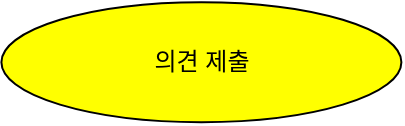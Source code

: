 <mxfile version="26.0.16">
  <diagram name="Page-1" id="0">
    <mxGraphModel dx="974" dy="428" grid="1" gridSize="10" guides="1" tooltips="1" connect="1" arrows="1" fold="1" page="1" pageScale="1" pageWidth="827" pageHeight="1169" math="0" shadow="0">
      <root>
        <!-- 기안자 역할 -->
        <mxCell id="1" value="기안자" style="actor;whiteSpace=wrap;html=1;fillColor=#FFDDDD;strokeColor=#CC0000" vertex="1" connectable="0">
          <mxGeometry x="0.1" y="0.1" width="120" height="60" as="geometry"/>
        </mxCell>
        <!-- 결재자 역할 -->
        <mxCell id="2" value="결재자" style="actor;whiteSpace=wrap;html=1;fillColor=#DDFFDD;strokeColor=#009900" vertex="1" connectable="0">
          <mxGeometry x="0.1" y="0.3" width="120" height="60" as="geometry"/>
        </mxCell>
        <!-- 협조자 역할 -->
        <mxCell id="3" value="협조자" style="actor;whiteSpace=wrap;html=1;fillColor=#FFFFDD;strokeColor=#CCCC00" vertex="1" connectable="0">
          <mxGeometry x="0.1" y="0.5" width="120" height="60" as="geometry"/>
        </mxCell>
        
        <!-- 유스케이스: 기안 문서 작성 -->
        <mxCell id="4" value="기안 문서 작성" style="ellipse;whiteSpace=wrap;html=1;fillColor=#FFFF00;strokeColor=#000000" vertex="1" connectable="0">
          <mxGeometry x="0.4" y="0.1" width="200" height="60" as="geometry"/>
        </mxCell>
        
        <!-- 유스케이스: 결재 순서 설정 -->
        <mxCell id="5" value="결재 순서 설정" style="ellipse;whiteSpace=wrap;html=1;fillColor=#FFFF00;strokeColor=#000000" vertex="1" connectable="0">
          <mxGeometry x="0.4" y="0.3" width="200" height="60" as="geometry"/>
        </mxCell>
        
        <!-- 유스케이스: 결재 문서 승인/반려/보류 -->
        <mxCell id="6" value="승인/반려/보류" style="ellipse;whiteSpace=wrap;html=1;fillColor=#FFFF00;strokeColor=#000000" vertex="1" connectable="0">
          <mxGeometry x="0.7" y="0.3" width="200" height="60" as="geometry"/>
        </mxCell>
        
        <!-- 유스케이스: 협조자 의견 제출 -->
        <mxCell id="7" value="의견 제출" style="ellipse;whiteSpace=wrap;html=1;fillColor=#FFFF00;strokeColor=#000000" vertex="1" connectable="0">
          <mxGeometry x="0.7" y="0.1" width="200" height="60" as="geometry"/>
        </mxCell>
        
        <!-- 기안자와 기안 문서 작성 연결 -->
        <mxCell id="8" value="기안자 작성" style="edgeStyle=orthogonalEdgeStyle;rounded=0;orthogonalLoop=1;jettySize=auto;html=1;" edge="1" parent="1" source="1" target="4">
          <mxGeometry relative="1" as="geometry"/>
        </mxCell>
        
        <!-- 기안자와 결재 순서 설정 연결 -->
        <mxCell id="9" value="기안자 설정" style="edgeStyle=orthogonalEdgeStyle;rounded=0;orthogonalLoop=1;jettySize=auto;html=1;" edge="1" parent="1" source="1" target="5">
          <mxGeometry relative="1" as="geometry"/>
        </mxCell>
        
        <!-- 결재자와 승인/반려/보류 연결 -->
        <mxCell id="10" value="결재자 승인/반려/보류" style="edgeStyle=orthogonalEdgeStyle;rounded=0;orthogonalLoop=1;jettySize=auto;html=1;" edge="1" parent="1" source="2" target="6">
          <mxGeometry relative="1" as="geometry"/>
        </mxCell>
        
        <!-- 협조자와 의견 제출 연결 -->
        <mxCell id="11" value="협조자 의견" style="edgeStyle=orthogonalEdgeStyle;rounded=0;orthogonalLoop=1;jettySize=auto;html=1;" edge="1" parent="1" source="3" target="7">
          <mxGeometry relative="1" as="geometry"/>
        </mxCell>
        
      </root>
    </mxGraphModel>
  </diagram>
</mxfile>

